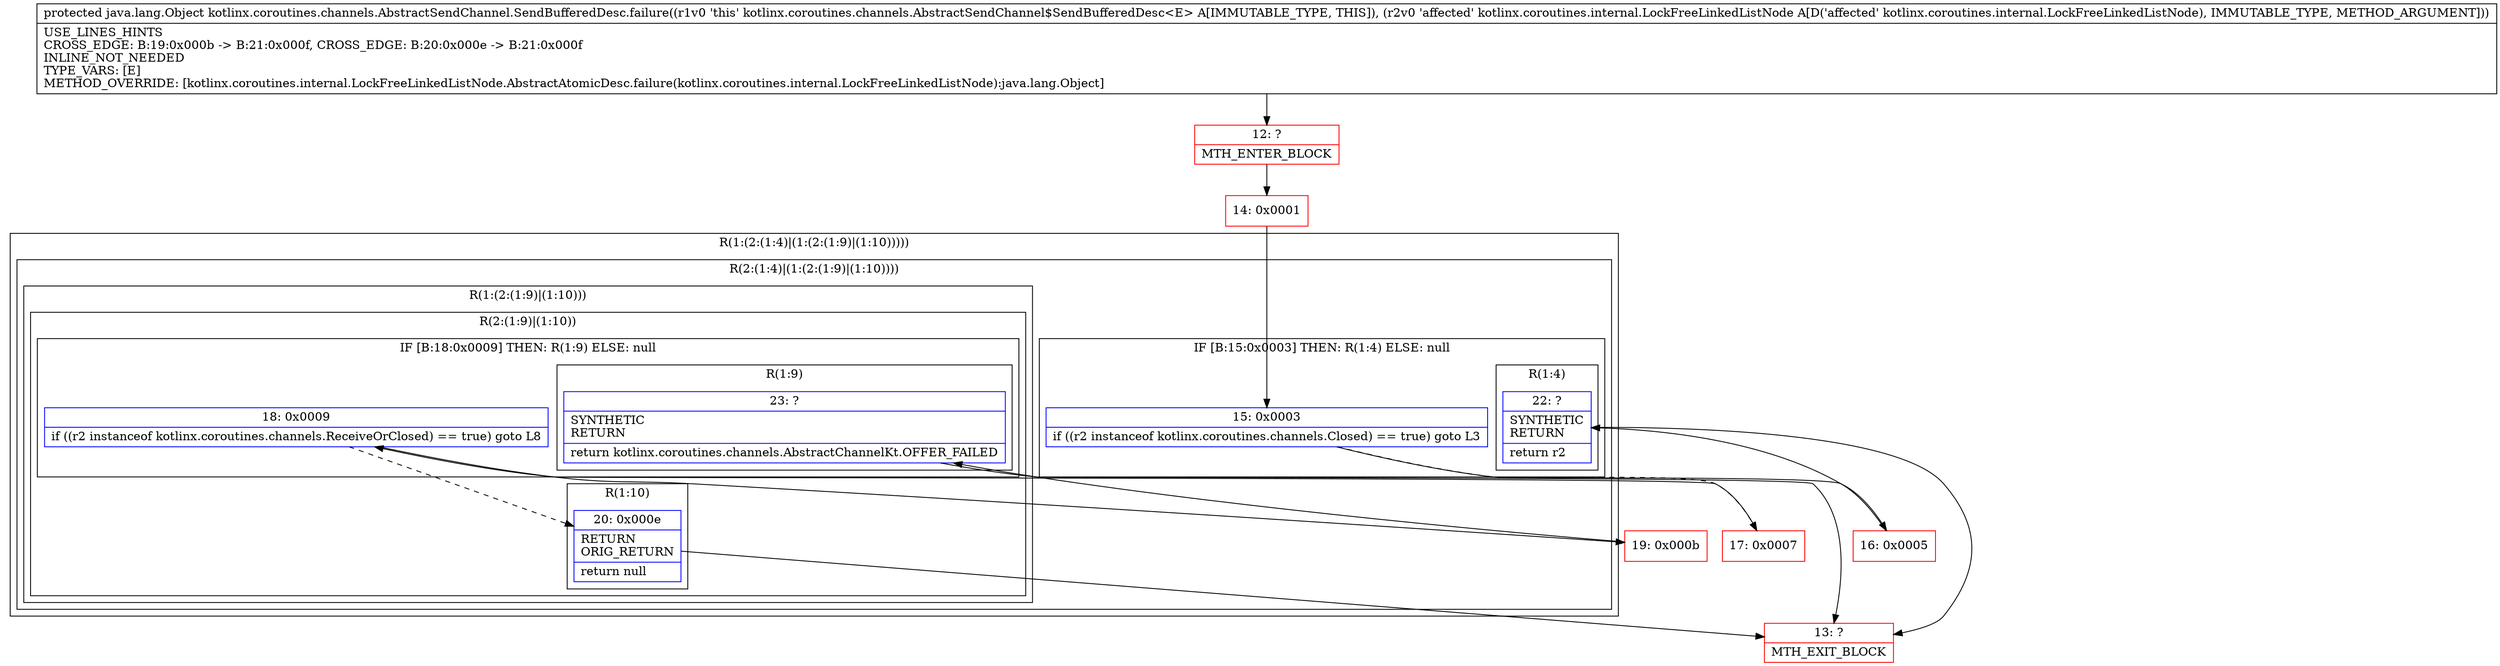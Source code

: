 digraph "CFG forkotlinx.coroutines.channels.AbstractSendChannel.SendBufferedDesc.failure(Lkotlinx\/coroutines\/internal\/LockFreeLinkedListNode;)Ljava\/lang\/Object;" {
subgraph cluster_Region_1390410671 {
label = "R(1:(2:(1:4)|(1:(2:(1:9)|(1:10)))))";
node [shape=record,color=blue];
subgraph cluster_Region_330773619 {
label = "R(2:(1:4)|(1:(2:(1:9)|(1:10))))";
node [shape=record,color=blue];
subgraph cluster_IfRegion_794113776 {
label = "IF [B:15:0x0003] THEN: R(1:4) ELSE: null";
node [shape=record,color=blue];
Node_15 [shape=record,label="{15\:\ 0x0003|if ((r2 instanceof kotlinx.coroutines.channels.Closed) == true) goto L3\l}"];
subgraph cluster_Region_1736539626 {
label = "R(1:4)";
node [shape=record,color=blue];
Node_22 [shape=record,label="{22\:\ ?|SYNTHETIC\lRETURN\l|return r2\l}"];
}
}
subgraph cluster_Region_1252974646 {
label = "R(1:(2:(1:9)|(1:10)))";
node [shape=record,color=blue];
subgraph cluster_Region_1620066748 {
label = "R(2:(1:9)|(1:10))";
node [shape=record,color=blue];
subgraph cluster_IfRegion_1727269352 {
label = "IF [B:18:0x0009] THEN: R(1:9) ELSE: null";
node [shape=record,color=blue];
Node_18 [shape=record,label="{18\:\ 0x0009|if ((r2 instanceof kotlinx.coroutines.channels.ReceiveOrClosed) == true) goto L8\l}"];
subgraph cluster_Region_175523569 {
label = "R(1:9)";
node [shape=record,color=blue];
Node_23 [shape=record,label="{23\:\ ?|SYNTHETIC\lRETURN\l|return kotlinx.coroutines.channels.AbstractChannelKt.OFFER_FAILED\l}"];
}
}
subgraph cluster_Region_929343705 {
label = "R(1:10)";
node [shape=record,color=blue];
Node_20 [shape=record,label="{20\:\ 0x000e|RETURN\lORIG_RETURN\l|return null\l}"];
}
}
}
}
}
Node_12 [shape=record,color=red,label="{12\:\ ?|MTH_ENTER_BLOCK\l}"];
Node_14 [shape=record,color=red,label="{14\:\ 0x0001}"];
Node_16 [shape=record,color=red,label="{16\:\ 0x0005}"];
Node_13 [shape=record,color=red,label="{13\:\ ?|MTH_EXIT_BLOCK\l}"];
Node_17 [shape=record,color=red,label="{17\:\ 0x0007}"];
Node_19 [shape=record,color=red,label="{19\:\ 0x000b}"];
MethodNode[shape=record,label="{protected java.lang.Object kotlinx.coroutines.channels.AbstractSendChannel.SendBufferedDesc.failure((r1v0 'this' kotlinx.coroutines.channels.AbstractSendChannel$SendBufferedDesc\<E\> A[IMMUTABLE_TYPE, THIS]), (r2v0 'affected' kotlinx.coroutines.internal.LockFreeLinkedListNode A[D('affected' kotlinx.coroutines.internal.LockFreeLinkedListNode), IMMUTABLE_TYPE, METHOD_ARGUMENT]))  | USE_LINES_HINTS\lCROSS_EDGE: B:19:0x000b \-\> B:21:0x000f, CROSS_EDGE: B:20:0x000e \-\> B:21:0x000f\lINLINE_NOT_NEEDED\lTYPE_VARS: [E]\lMETHOD_OVERRIDE: [kotlinx.coroutines.internal.LockFreeLinkedListNode.AbstractAtomicDesc.failure(kotlinx.coroutines.internal.LockFreeLinkedListNode):java.lang.Object]\l}"];
MethodNode -> Node_12;Node_15 -> Node_16;
Node_15 -> Node_17[style=dashed];
Node_22 -> Node_13;
Node_18 -> Node_19;
Node_18 -> Node_20[style=dashed];
Node_23 -> Node_13;
Node_20 -> Node_13;
Node_12 -> Node_14;
Node_14 -> Node_15;
Node_16 -> Node_22;
Node_17 -> Node_18;
Node_19 -> Node_23;
}

